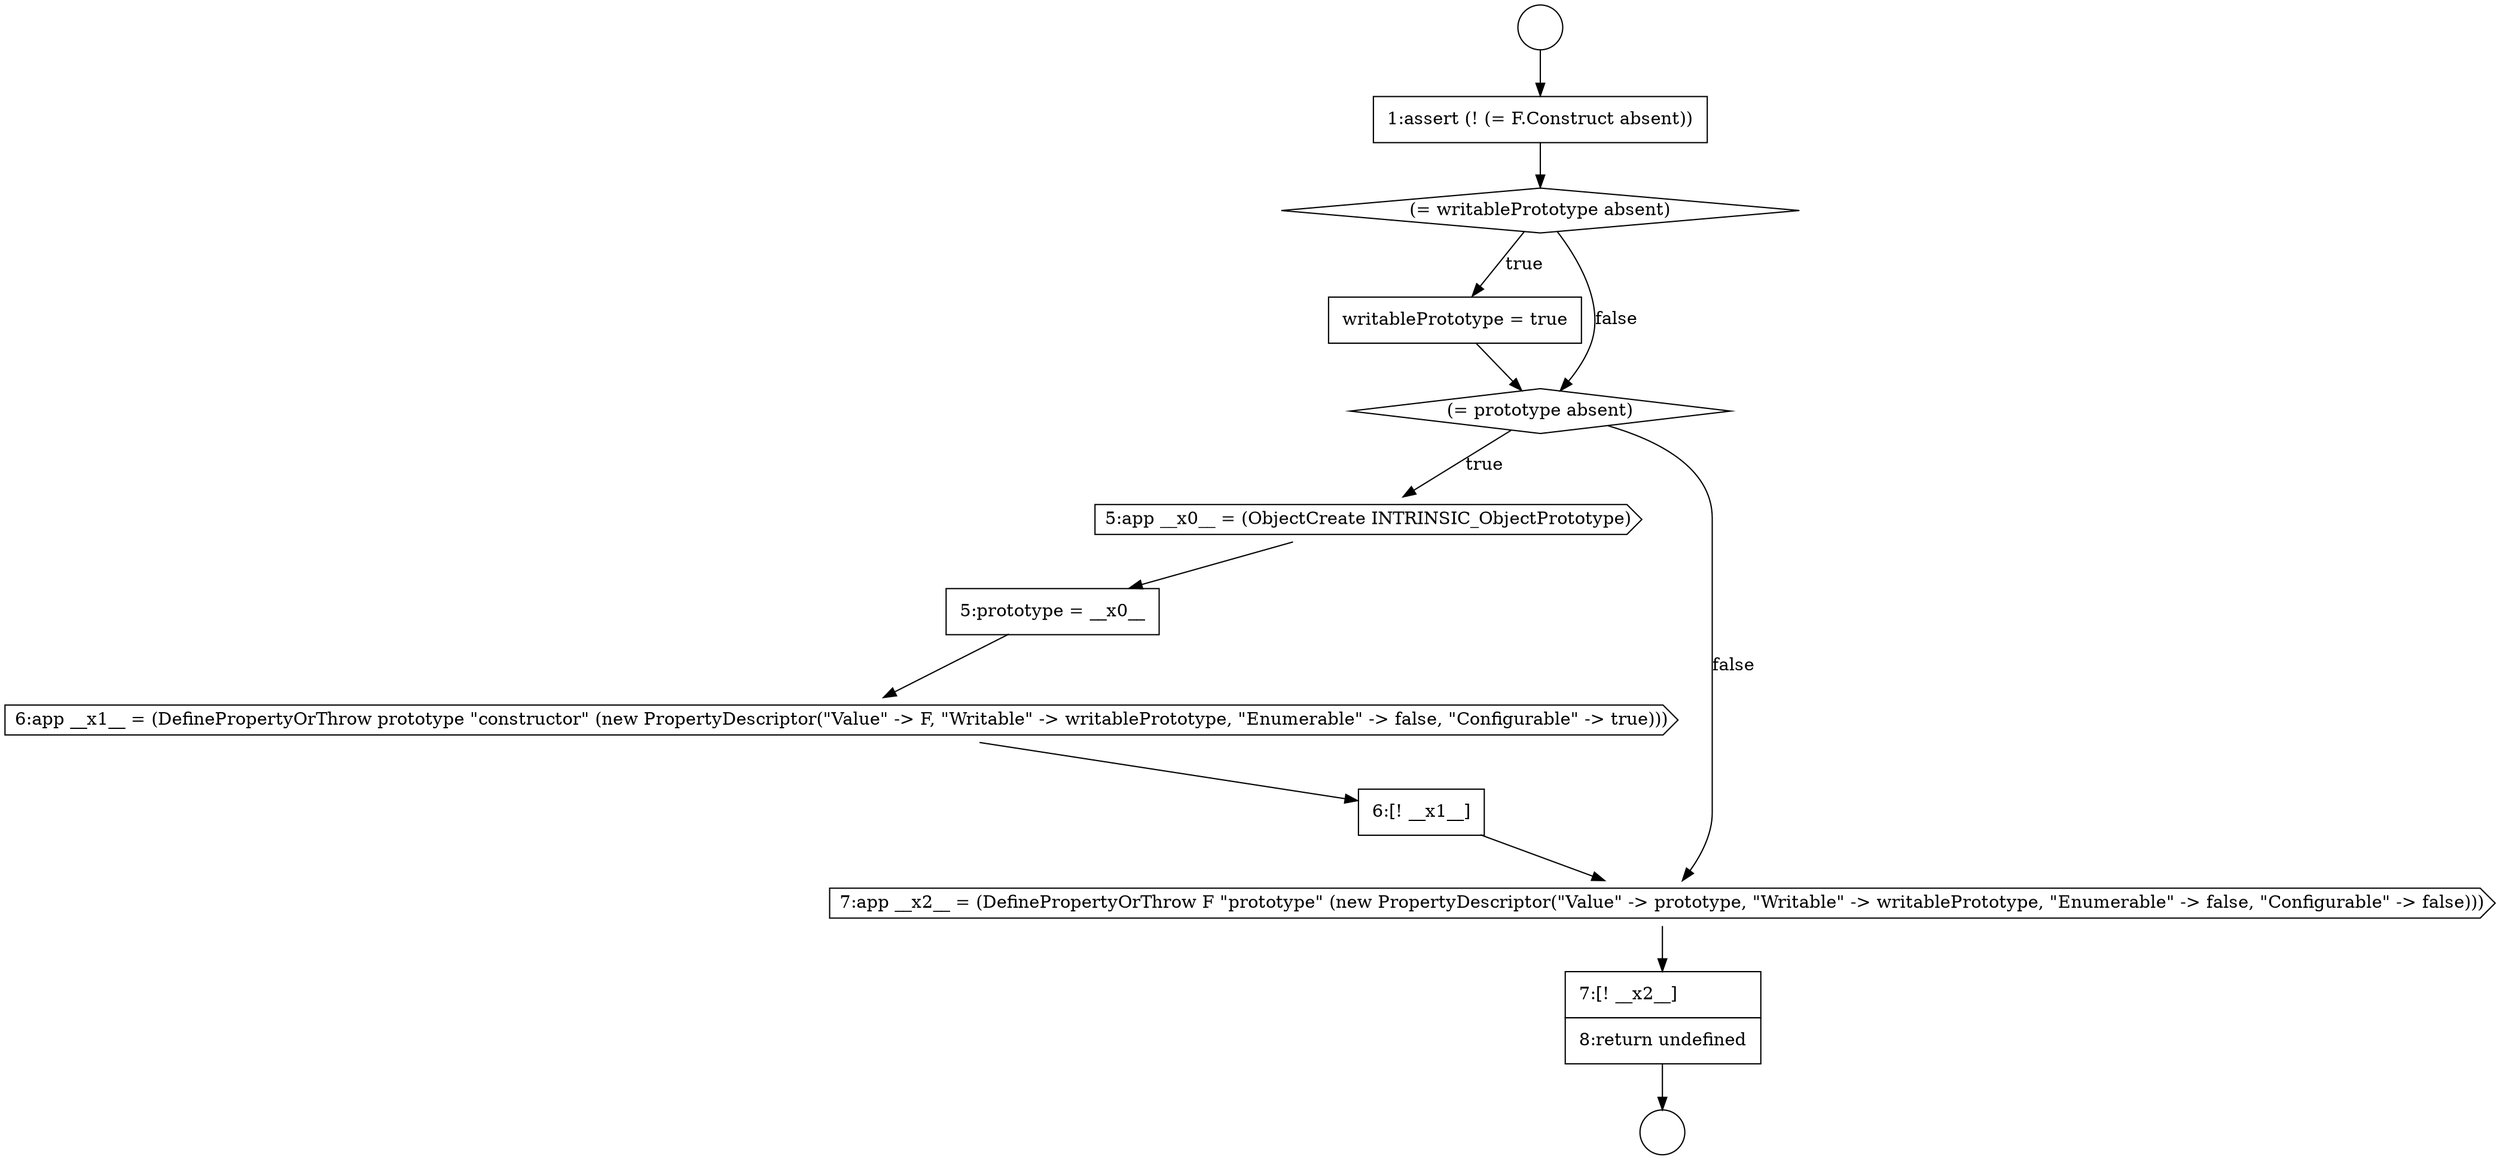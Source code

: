 digraph {
  node1924 [shape=none, margin=0, label=<<font color="black">
    <table border="0" cellborder="1" cellspacing="0" cellpadding="10">
      <tr><td align="left">7:[! __x2__]</td></tr>
      <tr><td align="left">8:return undefined</td></tr>
    </table>
  </font>> color="black" fillcolor="white" style=filled]
  node1919 [shape=cds, label=<<font color="black">5:app __x0__ = (ObjectCreate INTRINSIC_ObjectPrototype)</font>> color="black" fillcolor="white" style=filled]
  node1922 [shape=none, margin=0, label=<<font color="black">
    <table border="0" cellborder="1" cellspacing="0" cellpadding="10">
      <tr><td align="left">6:[! __x1__]</td></tr>
    </table>
  </font>> color="black" fillcolor="white" style=filled]
  node1915 [shape=none, margin=0, label=<<font color="black">
    <table border="0" cellborder="1" cellspacing="0" cellpadding="10">
      <tr><td align="left">1:assert (! (= F.Construct absent))</td></tr>
    </table>
  </font>> color="black" fillcolor="white" style=filled]
  node1920 [shape=none, margin=0, label=<<font color="black">
    <table border="0" cellborder="1" cellspacing="0" cellpadding="10">
      <tr><td align="left">5:prototype = __x0__</td></tr>
    </table>
  </font>> color="black" fillcolor="white" style=filled]
  node1916 [shape=diamond, label=<<font color="black">(= writablePrototype absent)</font>> color="black" fillcolor="white" style=filled]
  node1923 [shape=cds, label=<<font color="black">7:app __x2__ = (DefinePropertyOrThrow F &quot;prototype&quot; (new PropertyDescriptor(&quot;Value&quot; -&gt; prototype, &quot;Writable&quot; -&gt; writablePrototype, &quot;Enumerable&quot; -&gt; false, &quot;Configurable&quot; -&gt; false)))</font>> color="black" fillcolor="white" style=filled]
  node1917 [shape=none, margin=0, label=<<font color="black">
    <table border="0" cellborder="1" cellspacing="0" cellpadding="10">
      <tr><td align="left">writablePrototype = true</td></tr>
    </table>
  </font>> color="black" fillcolor="white" style=filled]
  node1914 [shape=circle label=" " color="black" fillcolor="white" style=filled]
  node1921 [shape=cds, label=<<font color="black">6:app __x1__ = (DefinePropertyOrThrow prototype &quot;constructor&quot; (new PropertyDescriptor(&quot;Value&quot; -&gt; F, &quot;Writable&quot; -&gt; writablePrototype, &quot;Enumerable&quot; -&gt; false, &quot;Configurable&quot; -&gt; true)))</font>> color="black" fillcolor="white" style=filled]
  node1918 [shape=diamond, label=<<font color="black">(= prototype absent)</font>> color="black" fillcolor="white" style=filled]
  node1913 [shape=circle label=" " color="black" fillcolor="white" style=filled]
  node1915 -> node1916 [ color="black"]
  node1917 -> node1918 [ color="black"]
  node1922 -> node1923 [ color="black"]
  node1913 -> node1915 [ color="black"]
  node1924 -> node1914 [ color="black"]
  node1916 -> node1917 [label=<<font color="black">true</font>> color="black"]
  node1916 -> node1918 [label=<<font color="black">false</font>> color="black"]
  node1919 -> node1920 [ color="black"]
  node1920 -> node1921 [ color="black"]
  node1923 -> node1924 [ color="black"]
  node1921 -> node1922 [ color="black"]
  node1918 -> node1919 [label=<<font color="black">true</font>> color="black"]
  node1918 -> node1923 [label=<<font color="black">false</font>> color="black"]
}
